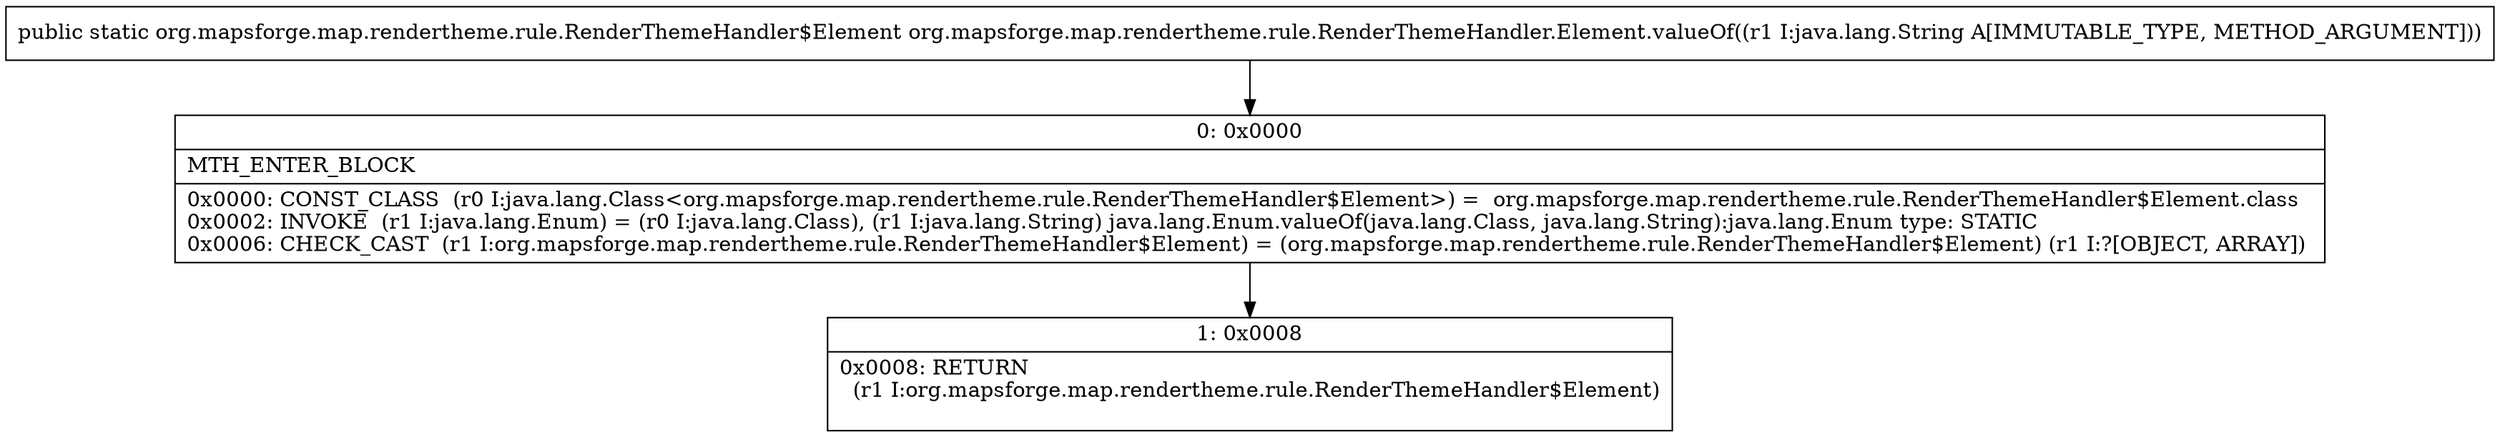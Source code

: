 digraph "CFG fororg.mapsforge.map.rendertheme.rule.RenderThemeHandler.Element.valueOf(Ljava\/lang\/String;)Lorg\/mapsforge\/map\/rendertheme\/rule\/RenderThemeHandler$Element;" {
Node_0 [shape=record,label="{0\:\ 0x0000|MTH_ENTER_BLOCK\l|0x0000: CONST_CLASS  (r0 I:java.lang.Class\<org.mapsforge.map.rendertheme.rule.RenderThemeHandler$Element\>) =  org.mapsforge.map.rendertheme.rule.RenderThemeHandler$Element.class \l0x0002: INVOKE  (r1 I:java.lang.Enum) = (r0 I:java.lang.Class), (r1 I:java.lang.String) java.lang.Enum.valueOf(java.lang.Class, java.lang.String):java.lang.Enum type: STATIC \l0x0006: CHECK_CAST  (r1 I:org.mapsforge.map.rendertheme.rule.RenderThemeHandler$Element) = (org.mapsforge.map.rendertheme.rule.RenderThemeHandler$Element) (r1 I:?[OBJECT, ARRAY]) \l}"];
Node_1 [shape=record,label="{1\:\ 0x0008|0x0008: RETURN  \l  (r1 I:org.mapsforge.map.rendertheme.rule.RenderThemeHandler$Element)\l \l}"];
MethodNode[shape=record,label="{public static org.mapsforge.map.rendertheme.rule.RenderThemeHandler$Element org.mapsforge.map.rendertheme.rule.RenderThemeHandler.Element.valueOf((r1 I:java.lang.String A[IMMUTABLE_TYPE, METHOD_ARGUMENT])) }"];
MethodNode -> Node_0;
Node_0 -> Node_1;
}


